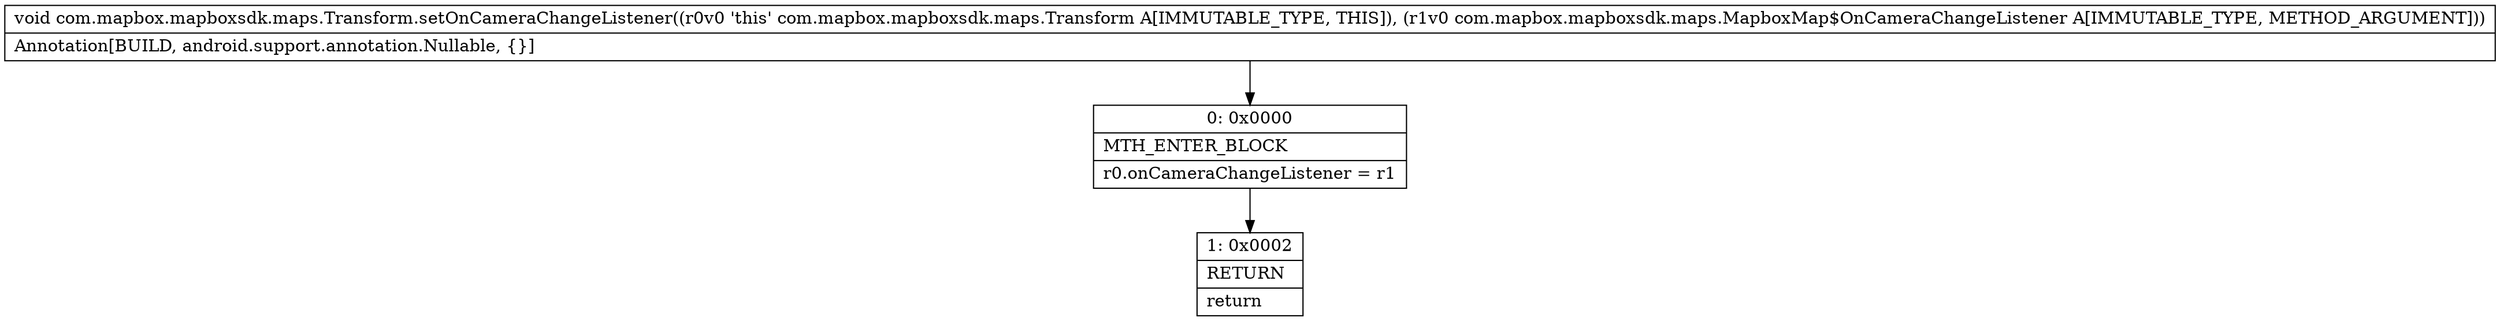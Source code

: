 digraph "CFG forcom.mapbox.mapboxsdk.maps.Transform.setOnCameraChangeListener(Lcom\/mapbox\/mapboxsdk\/maps\/MapboxMap$OnCameraChangeListener;)V" {
Node_0 [shape=record,label="{0\:\ 0x0000|MTH_ENTER_BLOCK\l|r0.onCameraChangeListener = r1\l}"];
Node_1 [shape=record,label="{1\:\ 0x0002|RETURN\l|return\l}"];
MethodNode[shape=record,label="{void com.mapbox.mapboxsdk.maps.Transform.setOnCameraChangeListener((r0v0 'this' com.mapbox.mapboxsdk.maps.Transform A[IMMUTABLE_TYPE, THIS]), (r1v0 com.mapbox.mapboxsdk.maps.MapboxMap$OnCameraChangeListener A[IMMUTABLE_TYPE, METHOD_ARGUMENT]))  | Annotation[BUILD, android.support.annotation.Nullable, \{\}]\l}"];
MethodNode -> Node_0;
Node_0 -> Node_1;
}

